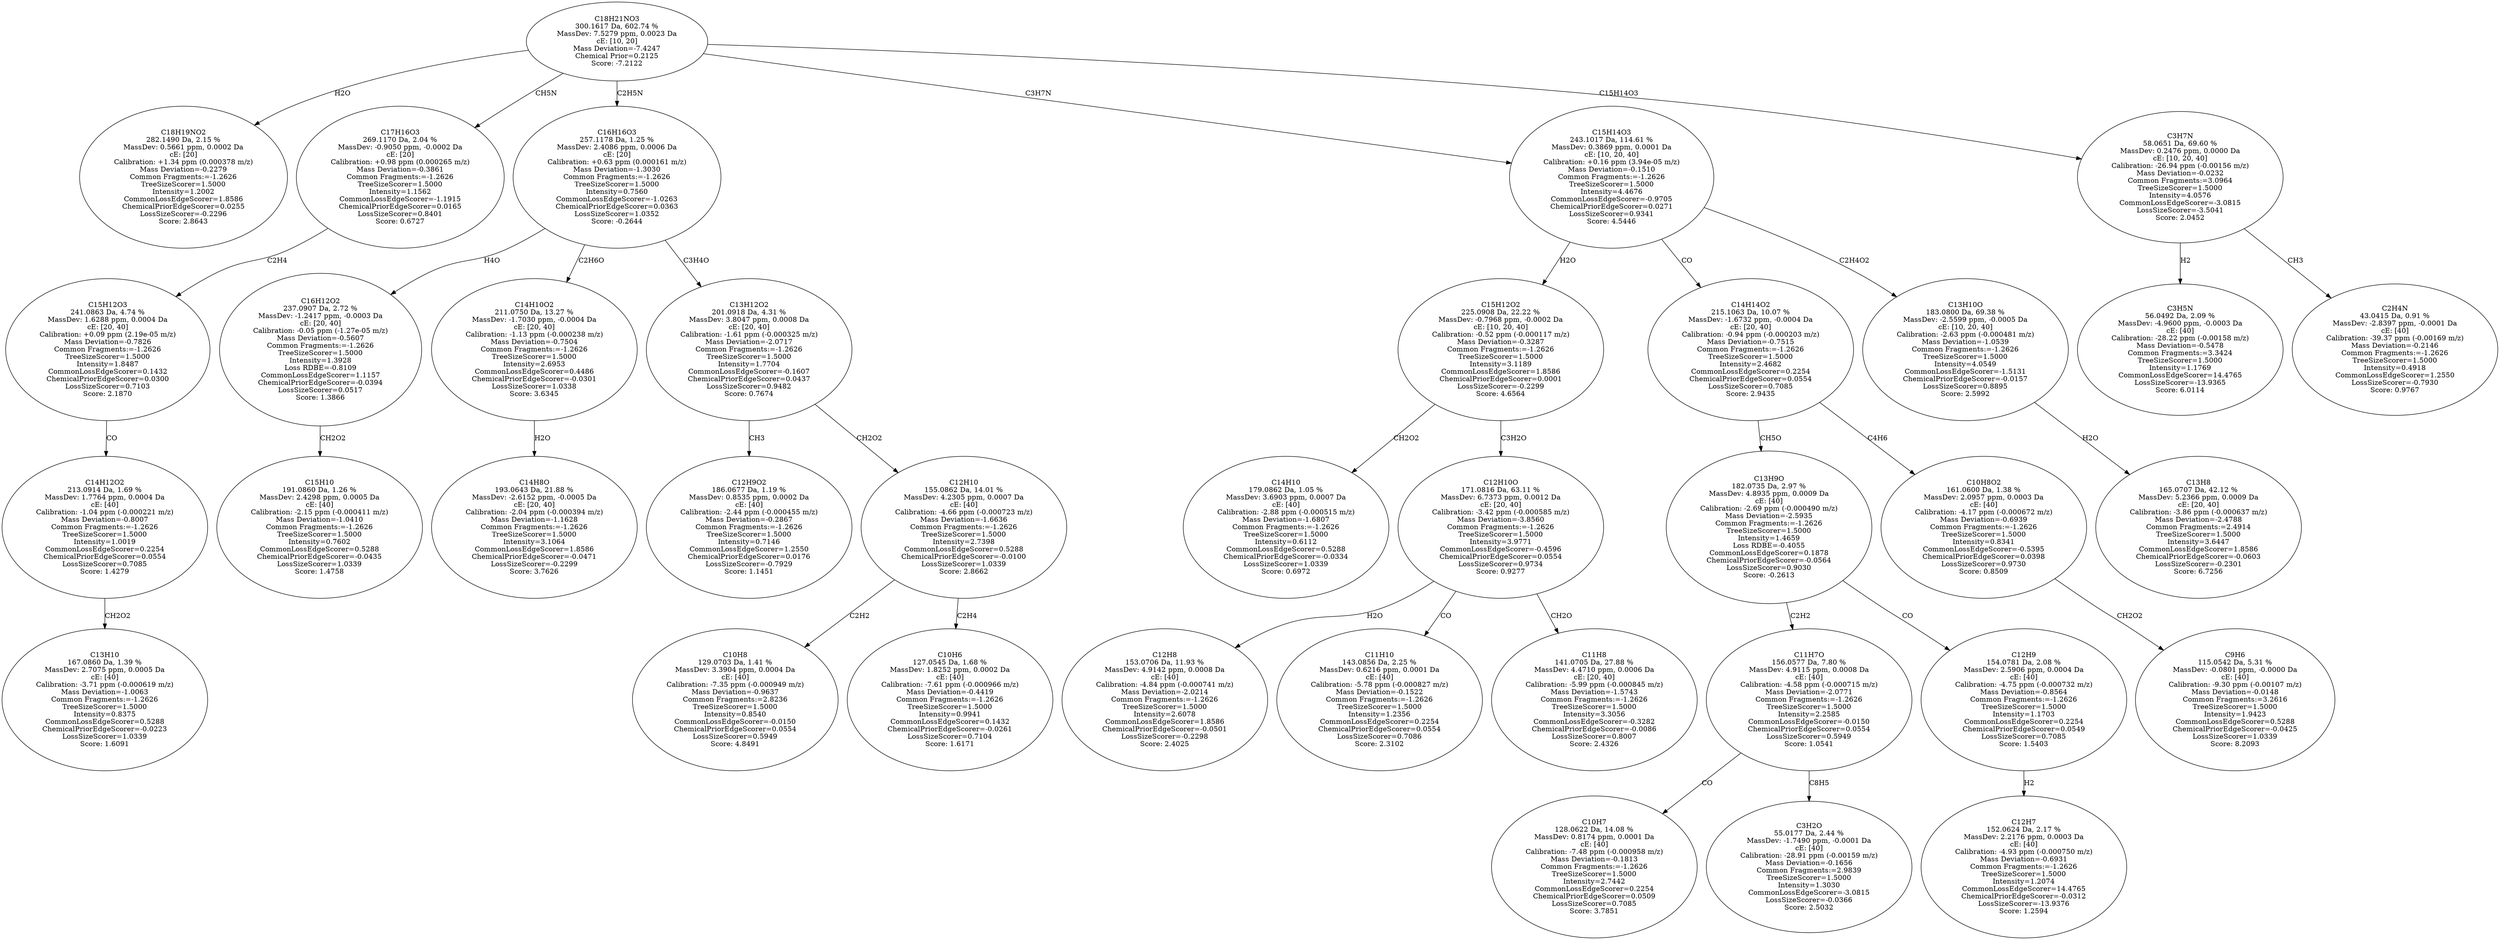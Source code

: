 strict digraph {
v1 [label="C18H19NO2\n282.1490 Da, 2.15 %\nMassDev: 0.5661 ppm, 0.0002 Da\ncE: [20]\nCalibration: +1.34 ppm (0.000378 m/z)\nMass Deviation=-0.2279\nCommon Fragments:=-1.2626\nTreeSizeScorer=1.5000\nIntensity=1.2002\nCommonLossEdgeScorer=1.8586\nChemicalPriorEdgeScorer=0.0255\nLossSizeScorer=-0.2296\nScore: 2.8643"];
v2 [label="C13H10\n167.0860 Da, 1.39 %\nMassDev: 2.7075 ppm, 0.0005 Da\ncE: [40]\nCalibration: -3.71 ppm (-0.000619 m/z)\nMass Deviation=-1.0063\nCommon Fragments:=-1.2626\nTreeSizeScorer=1.5000\nIntensity=0.8375\nCommonLossEdgeScorer=0.5288\nChemicalPriorEdgeScorer=-0.0223\nLossSizeScorer=1.0339\nScore: 1.6091"];
v3 [label="C14H12O2\n213.0914 Da, 1.69 %\nMassDev: 1.7764 ppm, 0.0004 Da\ncE: [40]\nCalibration: -1.04 ppm (-0.000221 m/z)\nMass Deviation=-0.8007\nCommon Fragments:=-1.2626\nTreeSizeScorer=1.5000\nIntensity=1.0019\nCommonLossEdgeScorer=0.2254\nChemicalPriorEdgeScorer=0.0554\nLossSizeScorer=0.7085\nScore: 1.4279"];
v4 [label="C15H12O3\n241.0863 Da, 4.74 %\nMassDev: 1.6288 ppm, 0.0004 Da\ncE: [20, 40]\nCalibration: +0.09 ppm (2.19e-05 m/z)\nMass Deviation=-0.7826\nCommon Fragments:=-1.2626\nTreeSizeScorer=1.5000\nIntensity=1.8487\nCommonLossEdgeScorer=0.1432\nChemicalPriorEdgeScorer=0.0300\nLossSizeScorer=0.7103\nScore: 2.1870"];
v5 [label="C17H16O3\n269.1170 Da, 2.04 %\nMassDev: -0.9050 ppm, -0.0002 Da\ncE: [20]\nCalibration: +0.98 ppm (0.000265 m/z)\nMass Deviation=-0.3861\nCommon Fragments:=-1.2626\nTreeSizeScorer=1.5000\nIntensity=1.1562\nCommonLossEdgeScorer=-1.1915\nChemicalPriorEdgeScorer=0.0165\nLossSizeScorer=0.8401\nScore: 0.6727"];
v6 [label="C15H10\n191.0860 Da, 1.26 %\nMassDev: 2.4298 ppm, 0.0005 Da\ncE: [40]\nCalibration: -2.15 ppm (-0.000411 m/z)\nMass Deviation=-1.0410\nCommon Fragments:=-1.2626\nTreeSizeScorer=1.5000\nIntensity=0.7602\nCommonLossEdgeScorer=0.5288\nChemicalPriorEdgeScorer=-0.0435\nLossSizeScorer=1.0339\nScore: 1.4758"];
v7 [label="C16H12O2\n237.0907 Da, 2.72 %\nMassDev: -1.2417 ppm, -0.0003 Da\ncE: [20, 40]\nCalibration: -0.05 ppm (-1.27e-05 m/z)\nMass Deviation=-0.5607\nCommon Fragments:=-1.2626\nTreeSizeScorer=1.5000\nIntensity=1.3928\nLoss RDBE=-0.8109\nCommonLossEdgeScorer=1.1157\nChemicalPriorEdgeScorer=-0.0394\nLossSizeScorer=0.0517\nScore: 1.3866"];
v8 [label="C14H8O\n193.0643 Da, 21.88 %\nMassDev: -2.6152 ppm, -0.0005 Da\ncE: [20, 40]\nCalibration: -2.04 ppm (-0.000394 m/z)\nMass Deviation=-1.1628\nCommon Fragments:=-1.2626\nTreeSizeScorer=1.5000\nIntensity=3.1064\nCommonLossEdgeScorer=1.8586\nChemicalPriorEdgeScorer=-0.0471\nLossSizeScorer=-0.2299\nScore: 3.7626"];
v9 [label="C14H10O2\n211.0750 Da, 13.27 %\nMassDev: -1.7030 ppm, -0.0004 Da\ncE: [20, 40]\nCalibration: -1.13 ppm (-0.000238 m/z)\nMass Deviation=-0.7504\nCommon Fragments:=-1.2626\nTreeSizeScorer=1.5000\nIntensity=2.6953\nCommonLossEdgeScorer=0.4486\nChemicalPriorEdgeScorer=-0.0301\nLossSizeScorer=1.0338\nScore: 3.6345"];
v10 [label="C12H9O2\n186.0677 Da, 1.19 %\nMassDev: 0.8535 ppm, 0.0002 Da\ncE: [40]\nCalibration: -2.44 ppm (-0.000455 m/z)\nMass Deviation=-0.2867\nCommon Fragments:=-1.2626\nTreeSizeScorer=1.5000\nIntensity=0.7146\nCommonLossEdgeScorer=1.2550\nChemicalPriorEdgeScorer=0.0176\nLossSizeScorer=-0.7929\nScore: 1.1451"];
v11 [label="C10H8\n129.0703 Da, 1.41 %\nMassDev: 3.3904 ppm, 0.0004 Da\ncE: [40]\nCalibration: -7.35 ppm (-0.000949 m/z)\nMass Deviation=-0.9637\nCommon Fragments:=2.8236\nTreeSizeScorer=1.5000\nIntensity=0.8540\nCommonLossEdgeScorer=-0.0150\nChemicalPriorEdgeScorer=0.0554\nLossSizeScorer=0.5949\nScore: 4.8491"];
v12 [label="C10H6\n127.0545 Da, 1.68 %\nMassDev: 1.8252 ppm, 0.0002 Da\ncE: [40]\nCalibration: -7.61 ppm (-0.000966 m/z)\nMass Deviation=-0.4419\nCommon Fragments:=-1.2626\nTreeSizeScorer=1.5000\nIntensity=0.9941\nCommonLossEdgeScorer=0.1432\nChemicalPriorEdgeScorer=-0.0261\nLossSizeScorer=0.7104\nScore: 1.6171"];
v13 [label="C12H10\n155.0862 Da, 14.01 %\nMassDev: 4.2305 ppm, 0.0007 Da\ncE: [40]\nCalibration: -4.66 ppm (-0.000723 m/z)\nMass Deviation=-1.6636\nCommon Fragments:=-1.2626\nTreeSizeScorer=1.5000\nIntensity=2.7398\nCommonLossEdgeScorer=0.5288\nChemicalPriorEdgeScorer=-0.0100\nLossSizeScorer=1.0339\nScore: 2.8662"];
v14 [label="C13H12O2\n201.0918 Da, 4.31 %\nMassDev: 3.8047 ppm, 0.0008 Da\ncE: [20, 40]\nCalibration: -1.61 ppm (-0.000325 m/z)\nMass Deviation=-2.0717\nCommon Fragments:=-1.2626\nTreeSizeScorer=1.5000\nIntensity=1.7704\nCommonLossEdgeScorer=-0.1607\nChemicalPriorEdgeScorer=0.0437\nLossSizeScorer=0.9482\nScore: 0.7674"];
v15 [label="C16H16O3\n257.1178 Da, 1.25 %\nMassDev: 2.4086 ppm, 0.0006 Da\ncE: [20]\nCalibration: +0.63 ppm (0.000161 m/z)\nMass Deviation=-1.3030\nCommon Fragments:=-1.2626\nTreeSizeScorer=1.5000\nIntensity=0.7560\nCommonLossEdgeScorer=-1.0263\nChemicalPriorEdgeScorer=0.0363\nLossSizeScorer=1.0352\nScore: -0.2644"];
v16 [label="C14H10\n179.0862 Da, 1.05 %\nMassDev: 3.6903 ppm, 0.0007 Da\ncE: [40]\nCalibration: -2.88 ppm (-0.000515 m/z)\nMass Deviation=-1.6807\nCommon Fragments:=-1.2626\nTreeSizeScorer=1.5000\nIntensity=0.6112\nCommonLossEdgeScorer=0.5288\nChemicalPriorEdgeScorer=-0.0334\nLossSizeScorer=1.0339\nScore: 0.6972"];
v17 [label="C12H8\n153.0706 Da, 11.93 %\nMassDev: 4.9142 ppm, 0.0008 Da\ncE: [40]\nCalibration: -4.84 ppm (-0.000741 m/z)\nMass Deviation=-2.0214\nCommon Fragments:=-1.2626\nTreeSizeScorer=1.5000\nIntensity=2.6078\nCommonLossEdgeScorer=1.8586\nChemicalPriorEdgeScorer=-0.0501\nLossSizeScorer=-0.2298\nScore: 2.4025"];
v18 [label="C11H10\n143.0856 Da, 2.25 %\nMassDev: 0.6216 ppm, 0.0001 Da\ncE: [40]\nCalibration: -5.78 ppm (-0.000827 m/z)\nMass Deviation=-0.1522\nCommon Fragments:=-1.2626\nTreeSizeScorer=1.5000\nIntensity=1.2356\nCommonLossEdgeScorer=0.2254\nChemicalPriorEdgeScorer=0.0554\nLossSizeScorer=0.7086\nScore: 2.3102"];
v19 [label="C11H8\n141.0705 Da, 27.88 %\nMassDev: 4.4710 ppm, 0.0006 Da\ncE: [20, 40]\nCalibration: -5.99 ppm (-0.000845 m/z)\nMass Deviation=-1.5743\nCommon Fragments:=-1.2626\nTreeSizeScorer=1.5000\nIntensity=3.3056\nCommonLossEdgeScorer=-0.3282\nChemicalPriorEdgeScorer=-0.0086\nLossSizeScorer=0.8007\nScore: 2.4326"];
v20 [label="C12H10O\n171.0816 Da, 63.11 %\nMassDev: 6.7373 ppm, 0.0012 Da\ncE: [20, 40]\nCalibration: -3.42 ppm (-0.000585 m/z)\nMass Deviation=-3.8560\nCommon Fragments:=-1.2626\nTreeSizeScorer=1.5000\nIntensity=3.9771\nCommonLossEdgeScorer=-0.4596\nChemicalPriorEdgeScorer=0.0554\nLossSizeScorer=0.9734\nScore: 0.9277"];
v21 [label="C15H12O2\n225.0908 Da, 22.22 %\nMassDev: -0.7968 ppm, -0.0002 Da\ncE: [10, 20, 40]\nCalibration: -0.52 ppm (-0.000117 m/z)\nMass Deviation=-0.3287\nCommon Fragments:=-1.2626\nTreeSizeScorer=1.5000\nIntensity=3.1189\nCommonLossEdgeScorer=1.8586\nChemicalPriorEdgeScorer=0.0001\nLossSizeScorer=-0.2299\nScore: 4.6564"];
v22 [label="C10H7\n128.0622 Da, 14.08 %\nMassDev: 0.8174 ppm, 0.0001 Da\ncE: [40]\nCalibration: -7.48 ppm (-0.000958 m/z)\nMass Deviation=-0.1813\nCommon Fragments:=-1.2626\nTreeSizeScorer=1.5000\nIntensity=2.7442\nCommonLossEdgeScorer=0.2254\nChemicalPriorEdgeScorer=0.0509\nLossSizeScorer=0.7085\nScore: 3.7851"];
v23 [label="C3H2O\n55.0177 Da, 2.44 %\nMassDev: -1.7490 ppm, -0.0001 Da\ncE: [40]\nCalibration: -28.91 ppm (-0.00159 m/z)\nMass Deviation=-0.1656\nCommon Fragments:=2.9839\nTreeSizeScorer=1.5000\nIntensity=1.3030\nCommonLossEdgeScorer=-3.0815\nLossSizeScorer=-0.0366\nScore: 2.5032"];
v24 [label="C11H7O\n156.0577 Da, 7.80 %\nMassDev: 4.9115 ppm, 0.0008 Da\ncE: [40]\nCalibration: -4.58 ppm (-0.000715 m/z)\nMass Deviation=-2.0771\nCommon Fragments:=-1.2626\nTreeSizeScorer=1.5000\nIntensity=2.2585\nCommonLossEdgeScorer=-0.0150\nChemicalPriorEdgeScorer=0.0554\nLossSizeScorer=0.5949\nScore: 1.0541"];
v25 [label="C12H7\n152.0624 Da, 2.17 %\nMassDev: 2.2176 ppm, 0.0003 Da\ncE: [40]\nCalibration: -4.93 ppm (-0.000750 m/z)\nMass Deviation=-0.6931\nCommon Fragments:=-1.2626\nTreeSizeScorer=1.5000\nIntensity=1.2074\nCommonLossEdgeScorer=14.4765\nChemicalPriorEdgeScorer=-0.0312\nLossSizeScorer=-13.9376\nScore: 1.2594"];
v26 [label="C12H9\n154.0781 Da, 2.08 %\nMassDev: 2.5906 ppm, 0.0004 Da\ncE: [40]\nCalibration: -4.75 ppm (-0.000732 m/z)\nMass Deviation=-0.8564\nCommon Fragments:=-1.2626\nTreeSizeScorer=1.5000\nIntensity=1.1703\nCommonLossEdgeScorer=0.2254\nChemicalPriorEdgeScorer=0.0549\nLossSizeScorer=0.7085\nScore: 1.5403"];
v27 [label="C13H9O\n182.0735 Da, 2.97 %\nMassDev: 4.8935 ppm, 0.0009 Da\ncE: [40]\nCalibration: -2.69 ppm (-0.000490 m/z)\nMass Deviation=-2.5935\nCommon Fragments:=-1.2626\nTreeSizeScorer=1.5000\nIntensity=1.4659\nLoss RDBE=-0.4055\nCommonLossEdgeScorer=0.1878\nChemicalPriorEdgeScorer=-0.0564\nLossSizeScorer=0.9030\nScore: -0.2613"];
v28 [label="C9H6\n115.0542 Da, 5.31 %\nMassDev: -0.0801 ppm, -0.0000 Da\ncE: [40]\nCalibration: -9.30 ppm (-0.00107 m/z)\nMass Deviation=-0.0148\nCommon Fragments:=3.2616\nTreeSizeScorer=1.5000\nIntensity=1.9423\nCommonLossEdgeScorer=0.5288\nChemicalPriorEdgeScorer=-0.0425\nLossSizeScorer=1.0339\nScore: 8.2093"];
v29 [label="C10H8O2\n161.0600 Da, 1.38 %\nMassDev: 2.0957 ppm, 0.0003 Da\ncE: [40]\nCalibration: -4.17 ppm (-0.000672 m/z)\nMass Deviation=-0.6939\nCommon Fragments:=-1.2626\nTreeSizeScorer=1.5000\nIntensity=0.8341\nCommonLossEdgeScorer=-0.5395\nChemicalPriorEdgeScorer=0.0398\nLossSizeScorer=0.9730\nScore: 0.8509"];
v30 [label="C14H14O2\n215.1063 Da, 10.07 %\nMassDev: -1.6732 ppm, -0.0004 Da\ncE: [20, 40]\nCalibration: -0.94 ppm (-0.000203 m/z)\nMass Deviation=-0.7515\nCommon Fragments:=-1.2626\nTreeSizeScorer=1.5000\nIntensity=2.4682\nCommonLossEdgeScorer=0.2254\nChemicalPriorEdgeScorer=0.0554\nLossSizeScorer=0.7085\nScore: 2.9435"];
v31 [label="C13H8\n165.0707 Da, 42.12 %\nMassDev: 5.2366 ppm, 0.0009 Da\ncE: [20, 40]\nCalibration: -3.86 ppm (-0.000637 m/z)\nMass Deviation=-2.4788\nCommon Fragments:=2.4914\nTreeSizeScorer=1.5000\nIntensity=3.6447\nCommonLossEdgeScorer=1.8586\nChemicalPriorEdgeScorer=-0.0603\nLossSizeScorer=-0.2301\nScore: 6.7256"];
v32 [label="C13H10O\n183.0800 Da, 69.38 %\nMassDev: -2.5599 ppm, -0.0005 Da\ncE: [10, 20, 40]\nCalibration: -2.63 ppm (-0.000481 m/z)\nMass Deviation=-1.0539\nCommon Fragments:=-1.2626\nTreeSizeScorer=1.5000\nIntensity=4.0549\nCommonLossEdgeScorer=-1.5131\nChemicalPriorEdgeScorer=-0.0157\nLossSizeScorer=0.8895\nScore: 2.5992"];
v33 [label="C15H14O3\n243.1017 Da, 114.61 %\nMassDev: 0.3869 ppm, 0.0001 Da\ncE: [10, 20, 40]\nCalibration: +0.16 ppm (3.94e-05 m/z)\nMass Deviation=-0.1510\nCommon Fragments:=-1.2626\nTreeSizeScorer=1.5000\nIntensity=4.4676\nCommonLossEdgeScorer=-0.9705\nChemicalPriorEdgeScorer=0.0271\nLossSizeScorer=0.9341\nScore: 4.5446"];
v34 [label="C3H5N\n56.0492 Da, 2.09 %\nMassDev: -4.9600 ppm, -0.0003 Da\ncE: [40]\nCalibration: -28.22 ppm (-0.00158 m/z)\nMass Deviation=-0.5478\nCommon Fragments:=3.3424\nTreeSizeScorer=1.5000\nIntensity=1.1769\nCommonLossEdgeScorer=14.4765\nLossSizeScorer=-13.9365\nScore: 6.0114"];
v35 [label="C2H4N\n43.0415 Da, 0.91 %\nMassDev: -2.8397 ppm, -0.0001 Da\ncE: [40]\nCalibration: -39.37 ppm (-0.00169 m/z)\nMass Deviation=-0.2146\nCommon Fragments:=-1.2626\nTreeSizeScorer=1.5000\nIntensity=0.4918\nCommonLossEdgeScorer=1.2550\nLossSizeScorer=-0.7930\nScore: 0.9767"];
v36 [label="C3H7N\n58.0651 Da, 69.60 %\nMassDev: 0.2476 ppm, 0.0000 Da\ncE: [10, 20, 40]\nCalibration: -26.94 ppm (-0.00156 m/z)\nMass Deviation=-0.0232\nCommon Fragments:=3.0964\nTreeSizeScorer=1.5000\nIntensity=4.0576\nCommonLossEdgeScorer=-3.0815\nLossSizeScorer=-3.5041\nScore: 2.0452"];
v37 [label="C18H21NO3\n300.1617 Da, 602.74 %\nMassDev: 7.5279 ppm, 0.0023 Da\ncE: [10, 20]\nMass Deviation=-7.4247\nChemical Prior=0.2125\nScore: -7.2122"];
v37 -> v1 [label="H2O"];
v3 -> v2 [label="CH2O2"];
v4 -> v3 [label="CO"];
v5 -> v4 [label="C2H4"];
v37 -> v5 [label="CH5N"];
v7 -> v6 [label="CH2O2"];
v15 -> v7 [label="H4O"];
v9 -> v8 [label="H2O"];
v15 -> v9 [label="C2H6O"];
v14 -> v10 [label="CH3"];
v13 -> v11 [label="C2H2"];
v13 -> v12 [label="C2H4"];
v14 -> v13 [label="CH2O2"];
v15 -> v14 [label="C3H4O"];
v37 -> v15 [label="C2H5N"];
v21 -> v16 [label="CH2O2"];
v20 -> v17 [label="H2O"];
v20 -> v18 [label="CO"];
v20 -> v19 [label="CH2O"];
v21 -> v20 [label="C3H2O"];
v33 -> v21 [label="H2O"];
v24 -> v22 [label="CO"];
v24 -> v23 [label="C8H5"];
v27 -> v24 [label="C2H2"];
v26 -> v25 [label="H2"];
v27 -> v26 [label="CO"];
v30 -> v27 [label="CH5O"];
v29 -> v28 [label="CH2O2"];
v30 -> v29 [label="C4H6"];
v33 -> v30 [label="CO"];
v32 -> v31 [label="H2O"];
v33 -> v32 [label="C2H4O2"];
v37 -> v33 [label="C3H7N"];
v36 -> v34 [label="H2"];
v36 -> v35 [label="CH3"];
v37 -> v36 [label="C15H14O3"];
}